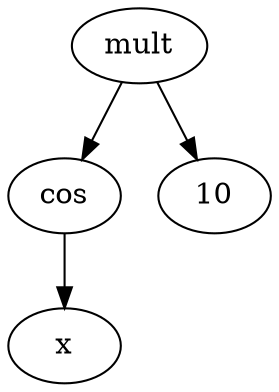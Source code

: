  digraph G44648 {
N44648 [label="mult"];
N44648 -> N44646;
N44646 [label="cos"];
N44646 -> N44645;
N44645 [label="x"];
N44648 -> N44647;
N44647 [label="10"];
}
 digraph G44647 {
N44647 [label="10"];
}
